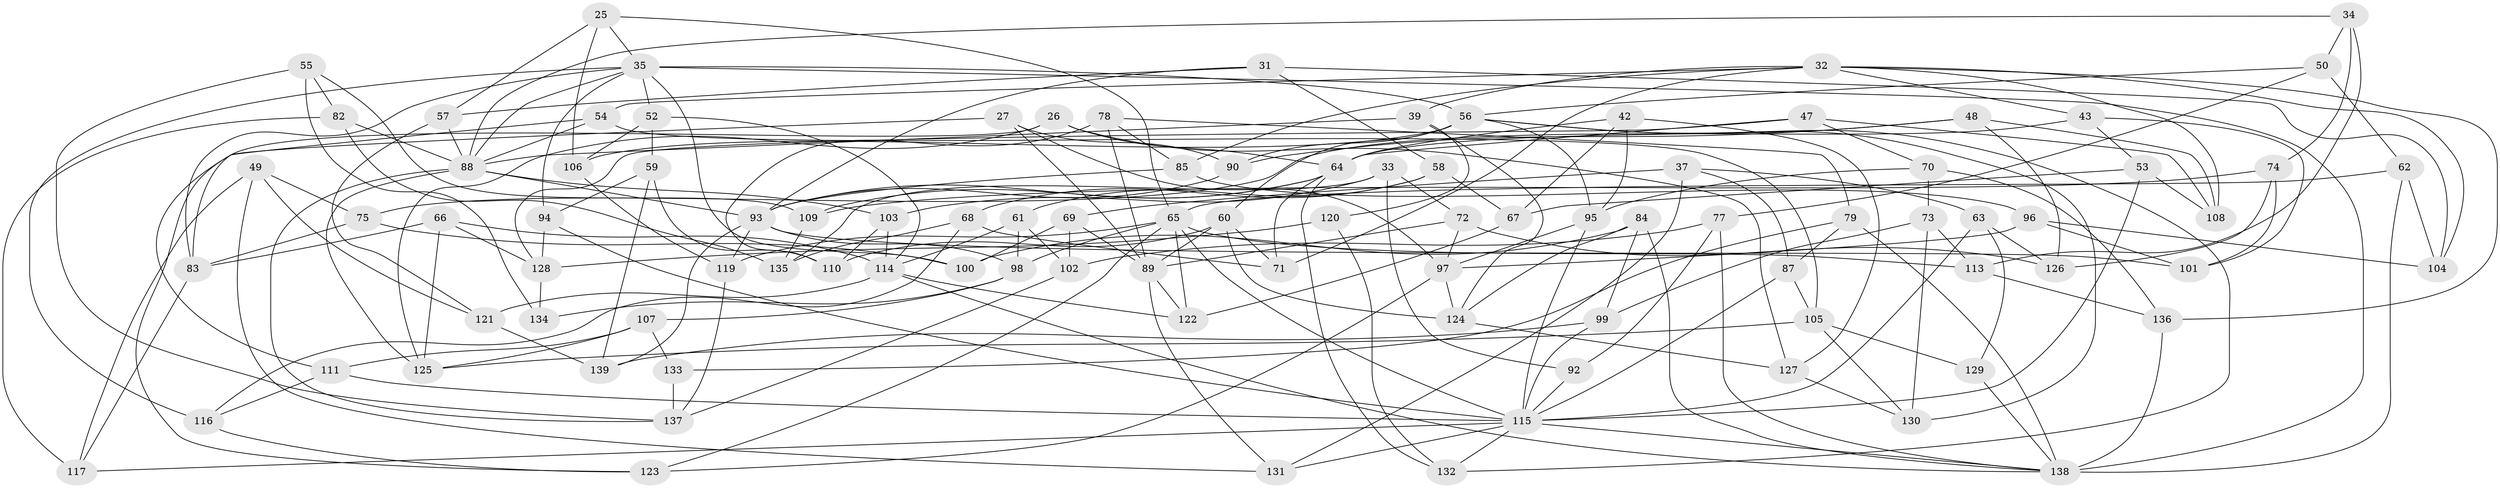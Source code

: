 // original degree distribution, {4: 1.0}
// Generated by graph-tools (version 1.1) at 2025/03/03/04/25 22:03:35]
// undirected, 97 vertices, 223 edges
graph export_dot {
graph [start="1"]
  node [color=gray90,style=filled];
  25;
  26;
  27;
  31;
  32 [super="+12+16"];
  33;
  34;
  35 [super="+17+21"];
  37;
  39;
  42;
  43;
  47;
  48;
  49;
  50;
  52;
  53;
  54;
  55;
  56 [super="+19+38"];
  57;
  58;
  59;
  60 [super="+29"];
  61;
  62;
  63;
  64 [super="+5+15"];
  65 [super="+23+30"];
  66 [super="+3"];
  67;
  68;
  69;
  70;
  71;
  72;
  73;
  74;
  75;
  77;
  78;
  79;
  82;
  83 [super="+76"];
  84;
  85;
  87;
  88 [super="+51+11+14"];
  89 [super="+9+28"];
  90;
  92;
  93 [super="+46"];
  94;
  95 [super="+44"];
  96;
  97 [super="+10+45"];
  98 [super="+40"];
  99;
  100;
  101;
  102;
  103;
  104;
  105 [super="+86"];
  106;
  107;
  108;
  109;
  110;
  111;
  113;
  114 [super="+91"];
  115 [super="+8+80"];
  116;
  117;
  119;
  120;
  121;
  122;
  123;
  124 [super="+81"];
  125 [super="+13"];
  126;
  127;
  128 [super="+112"];
  129;
  130;
  131;
  132;
  133;
  134;
  135;
  136;
  137 [super="+36"];
  138 [super="+118"];
  139;
  25 -- 57;
  25 -- 106;
  25 -- 35;
  25 -- 65;
  26 -- 125;
  26 -- 123;
  26 -- 127;
  26 -- 64;
  27 -- 111;
  27 -- 90;
  27 -- 89;
  27 -- 97;
  31 -- 58;
  31 -- 104;
  31 -- 57;
  31 -- 93;
  32 -- 104;
  32 -- 54;
  32 -- 108;
  32 -- 136;
  32 -- 71;
  32 -- 43;
  32 -- 85;
  32 -- 39;
  33 -- 135;
  33 -- 72;
  33 -- 92;
  33 -- 103;
  34 -- 113;
  34 -- 50;
  34 -- 74;
  34 -- 88;
  35 -- 100;
  35 -- 116;
  35 -- 138 [weight=2];
  35 -- 94;
  35 -- 88;
  35 -- 83;
  35 -- 52;
  35 -- 56;
  37 -- 87;
  37 -- 69;
  37 -- 63;
  37 -- 131;
  39 -- 120;
  39 -- 124;
  39 -- 88;
  42 -- 127;
  42 -- 67;
  42 -- 64;
  42 -- 95;
  43 -- 53;
  43 -- 75;
  43 -- 101;
  47 -- 128;
  47 -- 70;
  47 -- 108;
  47 -- 64;
  48 -- 64;
  48 -- 90;
  48 -- 108;
  48 -- 126;
  49 -- 117;
  49 -- 121;
  49 -- 75;
  49 -- 131;
  50 -- 62;
  50 -- 77;
  50 -- 56;
  52 -- 59;
  52 -- 106;
  52 -- 114;
  53 -- 67;
  53 -- 108;
  53 -- 115;
  54 -- 105;
  54 -- 83;
  54 -- 88;
  55 -- 82;
  55 -- 134;
  55 -- 137;
  55 -- 109;
  56 -- 90;
  56 -- 95;
  56 -- 106;
  56 -- 130;
  56 -- 132;
  56 -- 60;
  57 -- 121;
  57 -- 88;
  58 -- 61;
  58 -- 68;
  58 -- 67;
  59 -- 94;
  59 -- 139;
  59 -- 110;
  60 -- 110;
  60 -- 89 [weight=2];
  60 -- 124;
  60 -- 71;
  61 -- 114;
  61 -- 98;
  61 -- 102;
  62 -- 65;
  62 -- 104;
  62 -- 138;
  63 -- 126;
  63 -- 129;
  63 -- 115;
  64 -- 71;
  64 -- 109;
  64 -- 132;
  64 -- 93;
  65 -- 122;
  65 -- 98;
  65 -- 115;
  65 -- 119;
  65 -- 123;
  65 -- 113;
  66 -- 83 [weight=2];
  66 -- 114 [weight=2];
  66 -- 128;
  66 -- 125;
  67 -- 122;
  68 -- 116;
  68 -- 71;
  68 -- 135;
  69 -- 100;
  69 -- 102;
  69 -- 89;
  70 -- 136;
  70 -- 73;
  70 -- 95;
  72 -- 97;
  72 -- 89;
  72 -- 126;
  73 -- 130;
  73 -- 99;
  73 -- 113;
  74 -- 126;
  74 -- 101;
  74 -- 109;
  75 -- 100;
  75 -- 83;
  77 -- 102;
  77 -- 92;
  77 -- 138;
  78 -- 79;
  78 -- 110;
  78 -- 85;
  78 -- 89;
  79 -- 87;
  79 -- 133;
  79 -- 138;
  82 -- 135;
  82 -- 117;
  82 -- 88;
  83 -- 117;
  84 -- 99;
  84 -- 100;
  84 -- 124;
  84 -- 138;
  85 -- 96;
  85 -- 93;
  87 -- 105;
  87 -- 115;
  88 -- 103;
  88 -- 137;
  88 -- 125 [weight=2];
  88 -- 93 [weight=2];
  89 -- 122;
  89 -- 131;
  90 -- 93;
  92 -- 115 [weight=2];
  93 -- 101;
  93 -- 98;
  93 -- 139;
  93 -- 119;
  94 -- 128;
  94 -- 115;
  95 -- 115;
  95 -- 97 [weight=2];
  96 -- 104;
  96 -- 97;
  96 -- 101;
  97 -- 123;
  97 -- 124 [weight=2];
  98 -- 134 [weight=2];
  98 -- 107;
  99 -- 139;
  99 -- 115;
  102 -- 137;
  103 -- 110;
  103 -- 114;
  105 -- 130;
  105 -- 129 [weight=2];
  105 -- 125;
  106 -- 119;
  107 -- 133;
  107 -- 111;
  107 -- 125;
  109 -- 135;
  111 -- 116;
  111 -- 115;
  113 -- 136;
  114 -- 121;
  114 -- 122;
  114 -- 138;
  115 -- 131;
  115 -- 132;
  115 -- 117;
  115 -- 138;
  116 -- 123;
  119 -- 137;
  120 -- 132;
  120 -- 128 [weight=2];
  121 -- 139;
  124 -- 127;
  127 -- 130;
  128 -- 134;
  129 -- 138;
  133 -- 137 [weight=2];
  136 -- 138;
}
